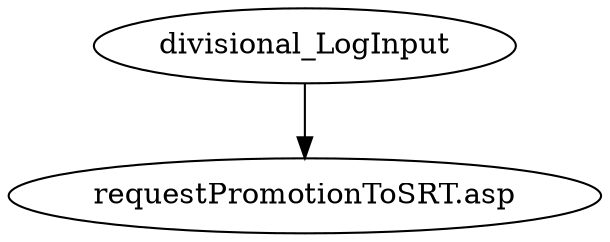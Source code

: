 // vim:set syn=dot foldmethod=marker:
digraph G {
//    // {{{ labels
//    index [label="index.asp"];
//    validateLogin [label="validateLogin.asp"];
//    requestLogin [label="requestLogin.asp"];
//    do_loginRequest [label="do_loginRequest.asp"];
//    requestLogin_thanks [label="requestLogin_thanks.asp"];
//    updateProfile [label="updateProfile.asp"];
//    do_updateProfile [label="do_updateProfile.asp"];
//    changePassword [label="changePassword.asp"];
//    do_changePassword [label="do_changePassword.asp"];
//    splash [label="splash.asp"];
//    inc_sms_header [label="include/sms_header.inc"];
//    inc_sms_menu [label="include/sms_menu.inc"];
//    inc_sms_search [label="include/sms_search.inc"];
//    admin_LogDisplay [label="admin_LogDisplay.asp"];
//    divisional_LogDisplay [label="divisional_LogDisplay.asp"];
//    admin_LogReport [label="admin_LogReport.asp"];
//    divisional_LogReport [label="divisional_LogReport.asp"];
//    admin_LogInput [label="admin_LogInput.asp"];
//    divisional_LogInput [label="divisional_LogInput.asp"];
//    admin_StageInput [label="admin_StageInput.asp"];
//    admin_StageList [label="admin_StageList.asp"];
//    divisional_StageInput [label="divisional_StageInput.asp"];
//    divisional_StageList [label="divisional_StageList.asp"];
//    admin_stagevisual [label="admin_stagevisual.asp"];
//    admin_emailInfo [label="admin_emailInfo.asp"];
//    admin_Attachments [label="admin_Attachments.asp"];
//    admin_submitRiskanalysis [label="admin_submitRiskanalysis.asp"]; // NOTE: no inc_sms_header, still has banner and profile header
//    admin_deleteLogNumber [label="admin_deleteLogNumber.asp"];
//    admin_saveStageData [label="admin_saveStageData.asp"];
//    promoteStageToiSRT [label="promoteStageToiSRT.asp"];
//    admin_submitStageRiskanalysis [label="admin_submitStageRiskanalysis.asp"];
//    retrieveFile [label="retrieveFile.asp"];
//    admin_doEmail [label="admin_doEmail.asp"];
//    admin_saveFile2 [label="admin_saveFile2.asp"];
//    admin_deleteFile [label="admin_deleteFile.asp"];
//    divisional_deleteLogNumber [label="divisional_deleteLogNumber.asp"];
//    divisional_saveStageData [label="divisional_saveStageData.asp"];
//    promoteToDivisional [label="promoteToDivisional.asp"];
//    divisional_stagevisual [label="divisional_stagevisual.asp"];
//    divisional_emailInfo [label="divisional_emailInfo.asp"];
//    divisional_Attachments [label="divisional_Attachments.asp"];
//    divisional_submitRiskanalysis [label="divisional_submitRiskanalysis.asp"];
//    divisional_deleteFile [label="divisional_deleteFile.asp"];
//    divisional_saveFile2 [label="divisional_saveFile2.asp"];
//    divisional_doEmail [label="divisional_doEmail.asp"];
//    requestPromotionToSRT [label="requestPromotionToSRT.asp"];
//    promoteToiSRT [label="promoteToiSRT.asp"];
//    divisional_saveData3 [label="divisional_saveData3.asp"];
//    requestDemotionFromSRT [label="requestDemotionFromSRT.asp"];
//    demoteFromiSRT [label="demoteFromiSRT.asp"];
//    requestPromotionToDivisional [label="requestPromotionToDivisional.asp"];
//    retrieveFile3 [label="retrieveFile3.asp"];
//    doEmail [label="doEmail.asp"];
//    divisional_logPicture [label="divisional_logPicture.asp"];
//    admin_saveData3 [label="admin_saveData3.asp"];
//    divisional_submitStageRiskanalysis [label="divisional_submitStageRiskanalysis.asp"];
//    // }}}
    divisional_LogInput -> requestPromotionToSRT;
    requestPromotionToSRT [label="requestPromotionToSRT.asp"];
}
